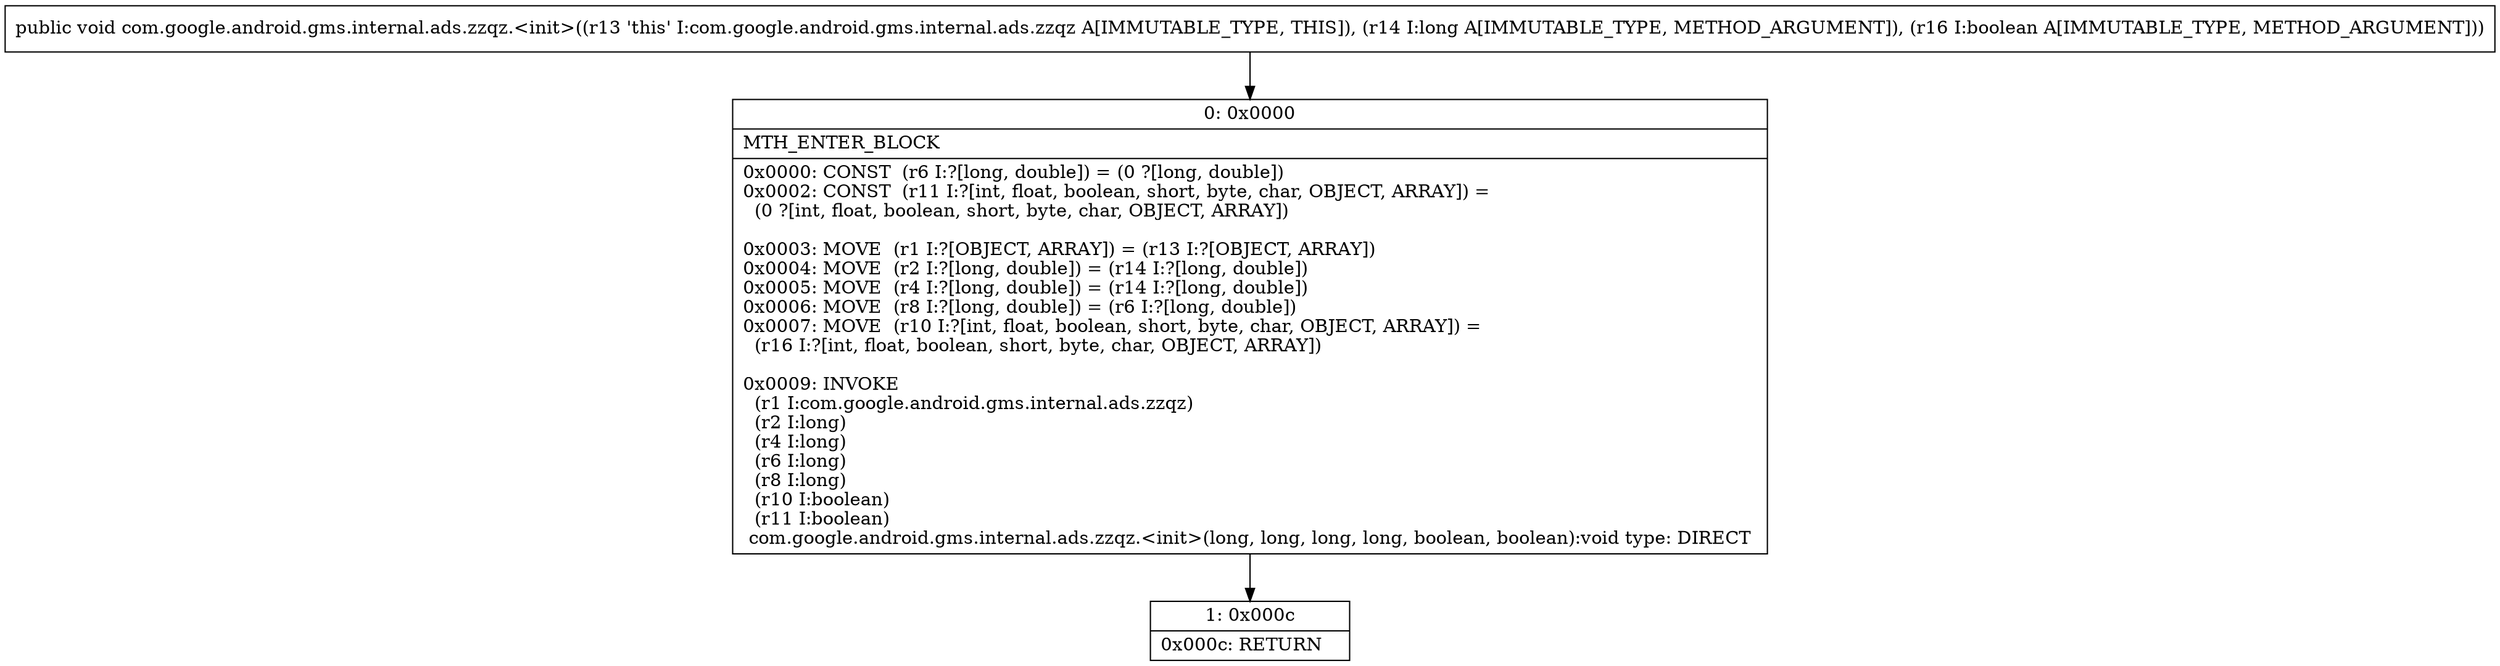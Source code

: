 digraph "CFG forcom.google.android.gms.internal.ads.zzqz.\<init\>(JZ)V" {
Node_0 [shape=record,label="{0\:\ 0x0000|MTH_ENTER_BLOCK\l|0x0000: CONST  (r6 I:?[long, double]) = (0 ?[long, double]) \l0x0002: CONST  (r11 I:?[int, float, boolean, short, byte, char, OBJECT, ARRAY]) = \l  (0 ?[int, float, boolean, short, byte, char, OBJECT, ARRAY])\l \l0x0003: MOVE  (r1 I:?[OBJECT, ARRAY]) = (r13 I:?[OBJECT, ARRAY]) \l0x0004: MOVE  (r2 I:?[long, double]) = (r14 I:?[long, double]) \l0x0005: MOVE  (r4 I:?[long, double]) = (r14 I:?[long, double]) \l0x0006: MOVE  (r8 I:?[long, double]) = (r6 I:?[long, double]) \l0x0007: MOVE  (r10 I:?[int, float, boolean, short, byte, char, OBJECT, ARRAY]) = \l  (r16 I:?[int, float, boolean, short, byte, char, OBJECT, ARRAY])\l \l0x0009: INVOKE  \l  (r1 I:com.google.android.gms.internal.ads.zzqz)\l  (r2 I:long)\l  (r4 I:long)\l  (r6 I:long)\l  (r8 I:long)\l  (r10 I:boolean)\l  (r11 I:boolean)\l com.google.android.gms.internal.ads.zzqz.\<init\>(long, long, long, long, boolean, boolean):void type: DIRECT \l}"];
Node_1 [shape=record,label="{1\:\ 0x000c|0x000c: RETURN   \l}"];
MethodNode[shape=record,label="{public void com.google.android.gms.internal.ads.zzqz.\<init\>((r13 'this' I:com.google.android.gms.internal.ads.zzqz A[IMMUTABLE_TYPE, THIS]), (r14 I:long A[IMMUTABLE_TYPE, METHOD_ARGUMENT]), (r16 I:boolean A[IMMUTABLE_TYPE, METHOD_ARGUMENT])) }"];
MethodNode -> Node_0;
Node_0 -> Node_1;
}

